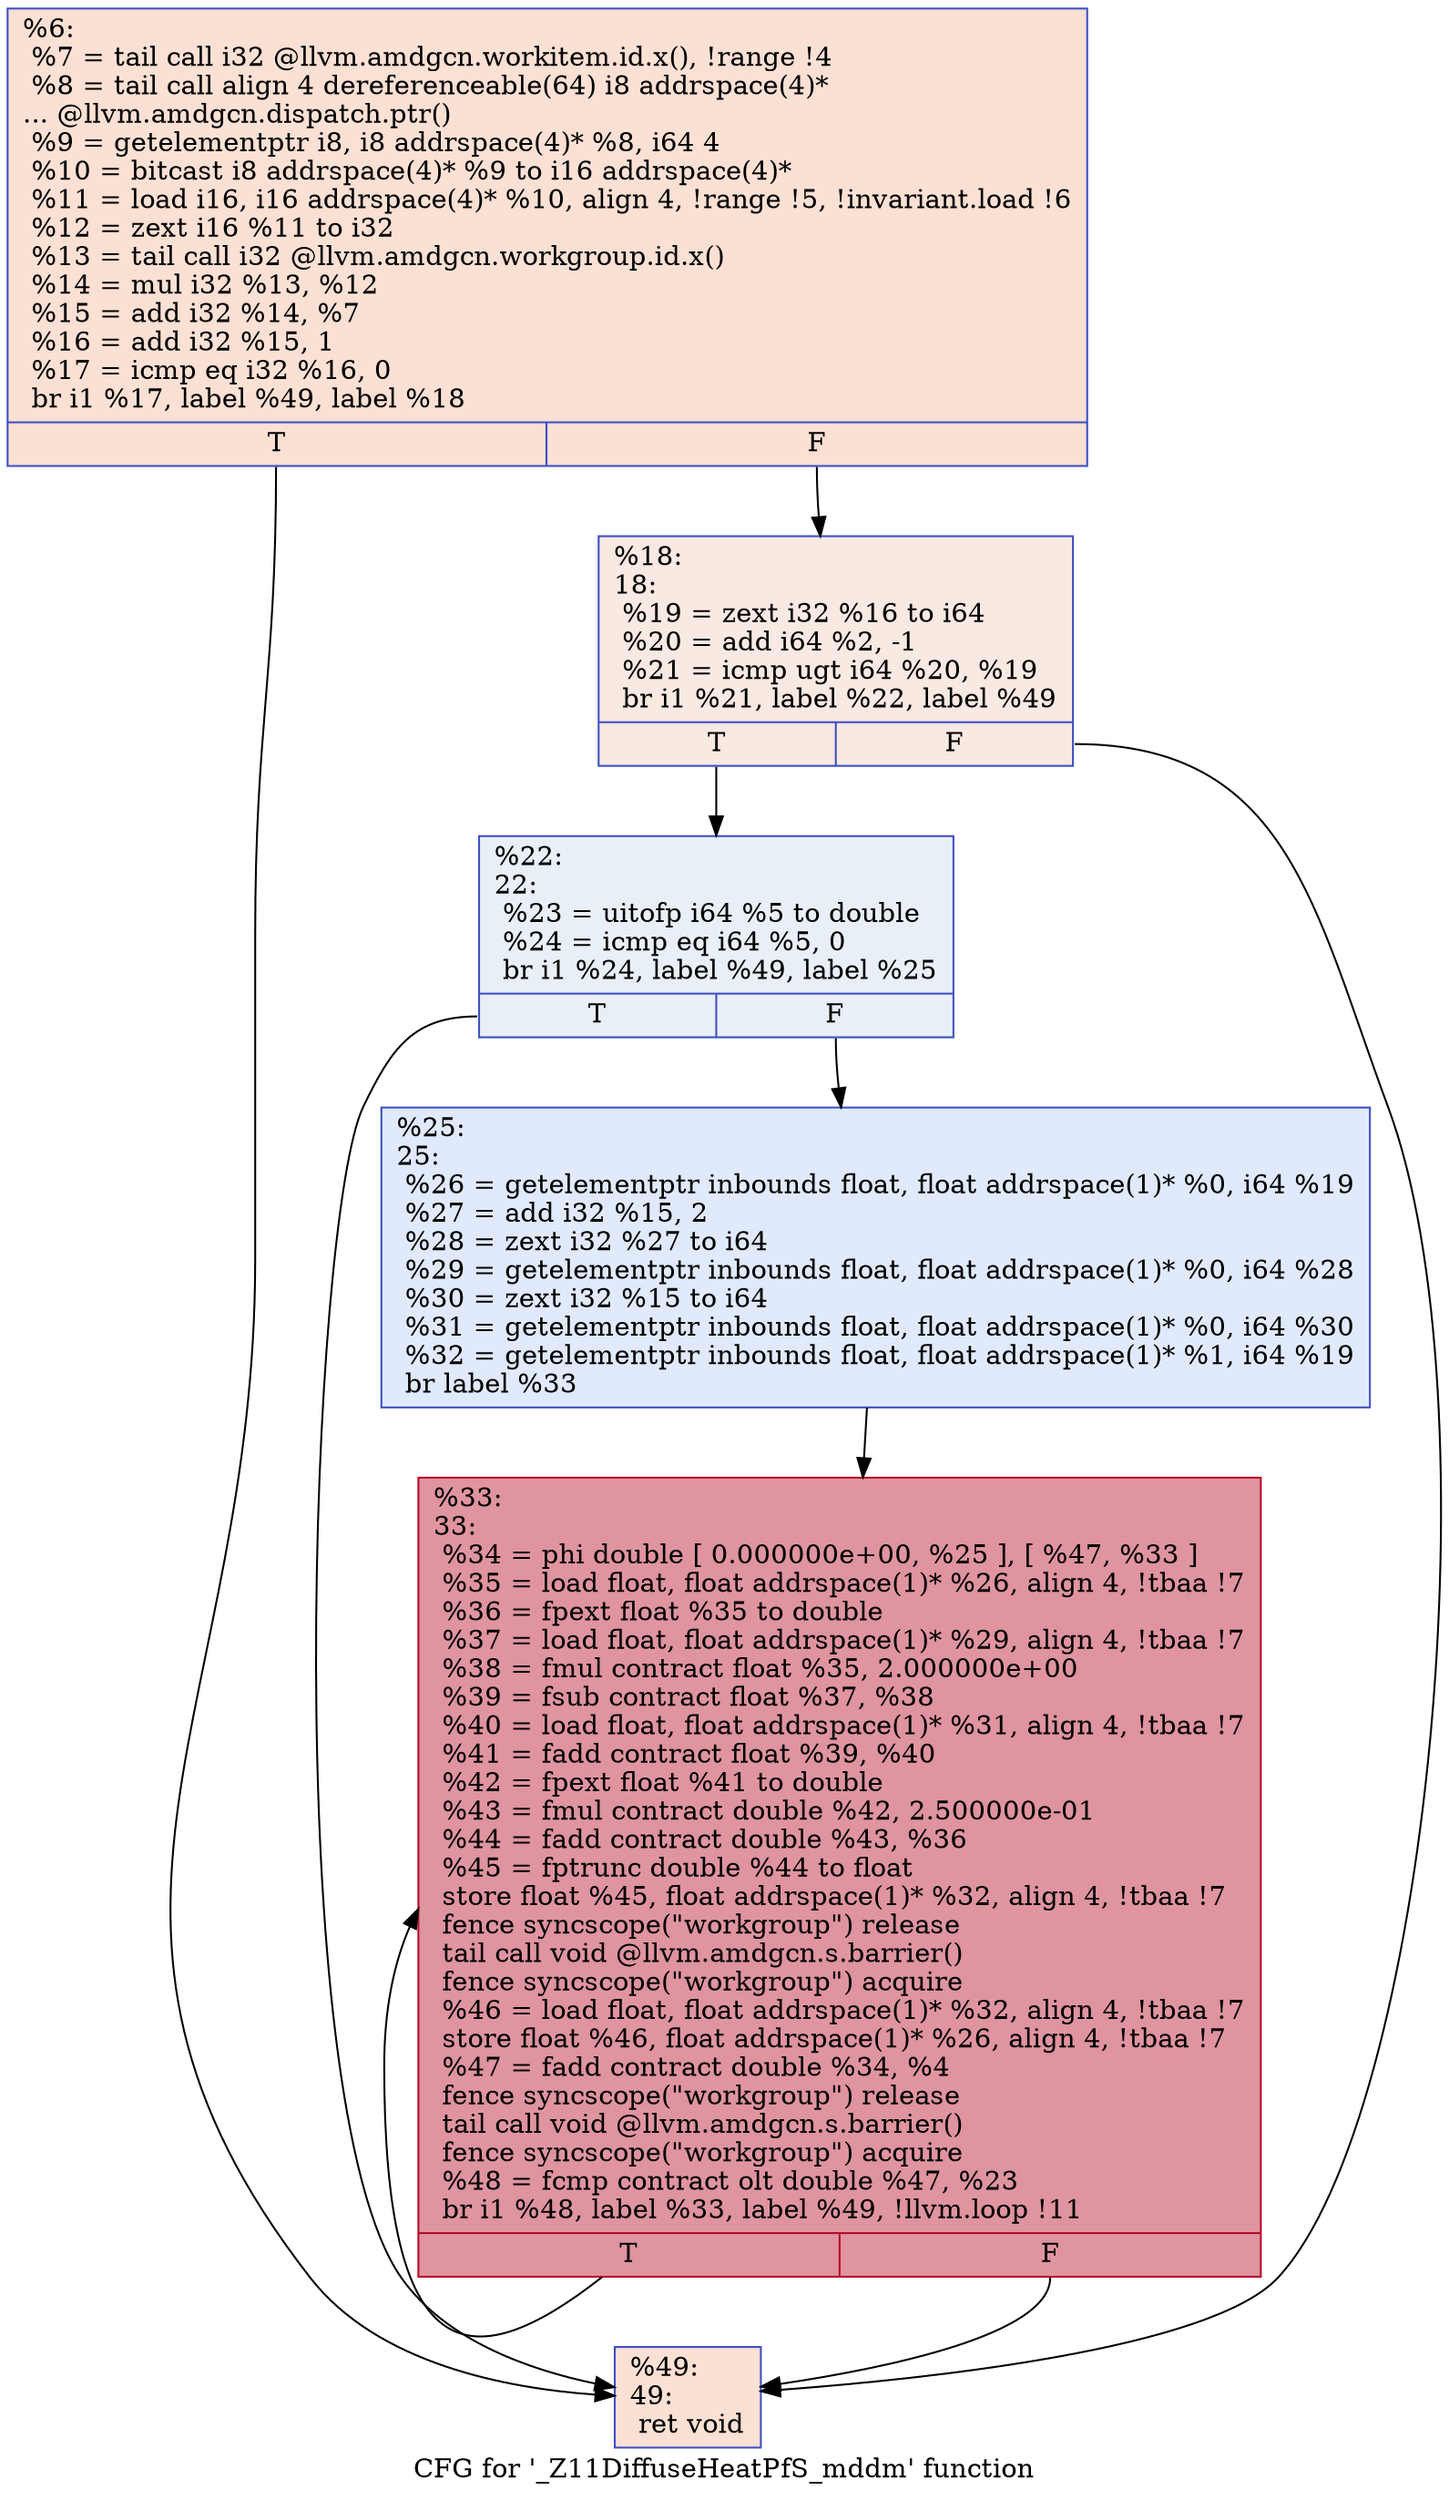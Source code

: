 digraph "CFG for '_Z11DiffuseHeatPfS_mddm' function" {
	label="CFG for '_Z11DiffuseHeatPfS_mddm' function";

	Node0x5e40770 [shape=record,color="#3d50c3ff", style=filled, fillcolor="#f7b99e70",label="{%6:\l  %7 = tail call i32 @llvm.amdgcn.workitem.id.x(), !range !4\l  %8 = tail call align 4 dereferenceable(64) i8 addrspace(4)*\l... @llvm.amdgcn.dispatch.ptr()\l  %9 = getelementptr i8, i8 addrspace(4)* %8, i64 4\l  %10 = bitcast i8 addrspace(4)* %9 to i16 addrspace(4)*\l  %11 = load i16, i16 addrspace(4)* %10, align 4, !range !5, !invariant.load !6\l  %12 = zext i16 %11 to i32\l  %13 = tail call i32 @llvm.amdgcn.workgroup.id.x()\l  %14 = mul i32 %13, %12\l  %15 = add i32 %14, %7\l  %16 = add i32 %15, 1\l  %17 = icmp eq i32 %16, 0\l  br i1 %17, label %49, label %18\l|{<s0>T|<s1>F}}"];
	Node0x5e40770:s0 -> Node0x5e416f0;
	Node0x5e40770:s1 -> Node0x5e427b0;
	Node0x5e427b0 [shape=record,color="#3d50c3ff", style=filled, fillcolor="#efcebd70",label="{%18:\l18:                                               \l  %19 = zext i32 %16 to i64\l  %20 = add i64 %2, -1\l  %21 = icmp ugt i64 %20, %19\l  br i1 %21, label %22, label %49\l|{<s0>T|<s1>F}}"];
	Node0x5e427b0:s0 -> Node0x5e42ab0;
	Node0x5e427b0:s1 -> Node0x5e416f0;
	Node0x5e42ab0 [shape=record,color="#3d50c3ff", style=filled, fillcolor="#cedaeb70",label="{%22:\l22:                                               \l  %23 = uitofp i64 %5 to double\l  %24 = icmp eq i64 %5, 0\l  br i1 %24, label %49, label %25\l|{<s0>T|<s1>F}}"];
	Node0x5e42ab0:s0 -> Node0x5e416f0;
	Node0x5e42ab0:s1 -> Node0x5e42ce0;
	Node0x5e42ce0 [shape=record,color="#3d50c3ff", style=filled, fillcolor="#b9d0f970",label="{%25:\l25:                                               \l  %26 = getelementptr inbounds float, float addrspace(1)* %0, i64 %19\l  %27 = add i32 %15, 2\l  %28 = zext i32 %27 to i64\l  %29 = getelementptr inbounds float, float addrspace(1)* %0, i64 %28\l  %30 = zext i32 %15 to i64\l  %31 = getelementptr inbounds float, float addrspace(1)* %0, i64 %30\l  %32 = getelementptr inbounds float, float addrspace(1)* %1, i64 %19\l  br label %33\l}"];
	Node0x5e42ce0 -> Node0x5e425d0;
	Node0x5e425d0 [shape=record,color="#b70d28ff", style=filled, fillcolor="#b70d2870",label="{%33:\l33:                                               \l  %34 = phi double [ 0.000000e+00, %25 ], [ %47, %33 ]\l  %35 = load float, float addrspace(1)* %26, align 4, !tbaa !7\l  %36 = fpext float %35 to double\l  %37 = load float, float addrspace(1)* %29, align 4, !tbaa !7\l  %38 = fmul contract float %35, 2.000000e+00\l  %39 = fsub contract float %37, %38\l  %40 = load float, float addrspace(1)* %31, align 4, !tbaa !7\l  %41 = fadd contract float %39, %40\l  %42 = fpext float %41 to double\l  %43 = fmul contract double %42, 2.500000e-01\l  %44 = fadd contract double %43, %36\l  %45 = fptrunc double %44 to float\l  store float %45, float addrspace(1)* %32, align 4, !tbaa !7\l  fence syncscope(\"workgroup\") release\l  tail call void @llvm.amdgcn.s.barrier()\l  fence syncscope(\"workgroup\") acquire\l  %46 = load float, float addrspace(1)* %32, align 4, !tbaa !7\l  store float %46, float addrspace(1)* %26, align 4, !tbaa !7\l  %47 = fadd contract double %34, %4\l  fence syncscope(\"workgroup\") release\l  tail call void @llvm.amdgcn.s.barrier()\l  fence syncscope(\"workgroup\") acquire\l  %48 = fcmp contract olt double %47, %23\l  br i1 %48, label %33, label %49, !llvm.loop !11\l|{<s0>T|<s1>F}}"];
	Node0x5e425d0:s0 -> Node0x5e425d0;
	Node0x5e425d0:s1 -> Node0x5e416f0;
	Node0x5e416f0 [shape=record,color="#3d50c3ff", style=filled, fillcolor="#f7b99e70",label="{%49:\l49:                                               \l  ret void\l}"];
}
